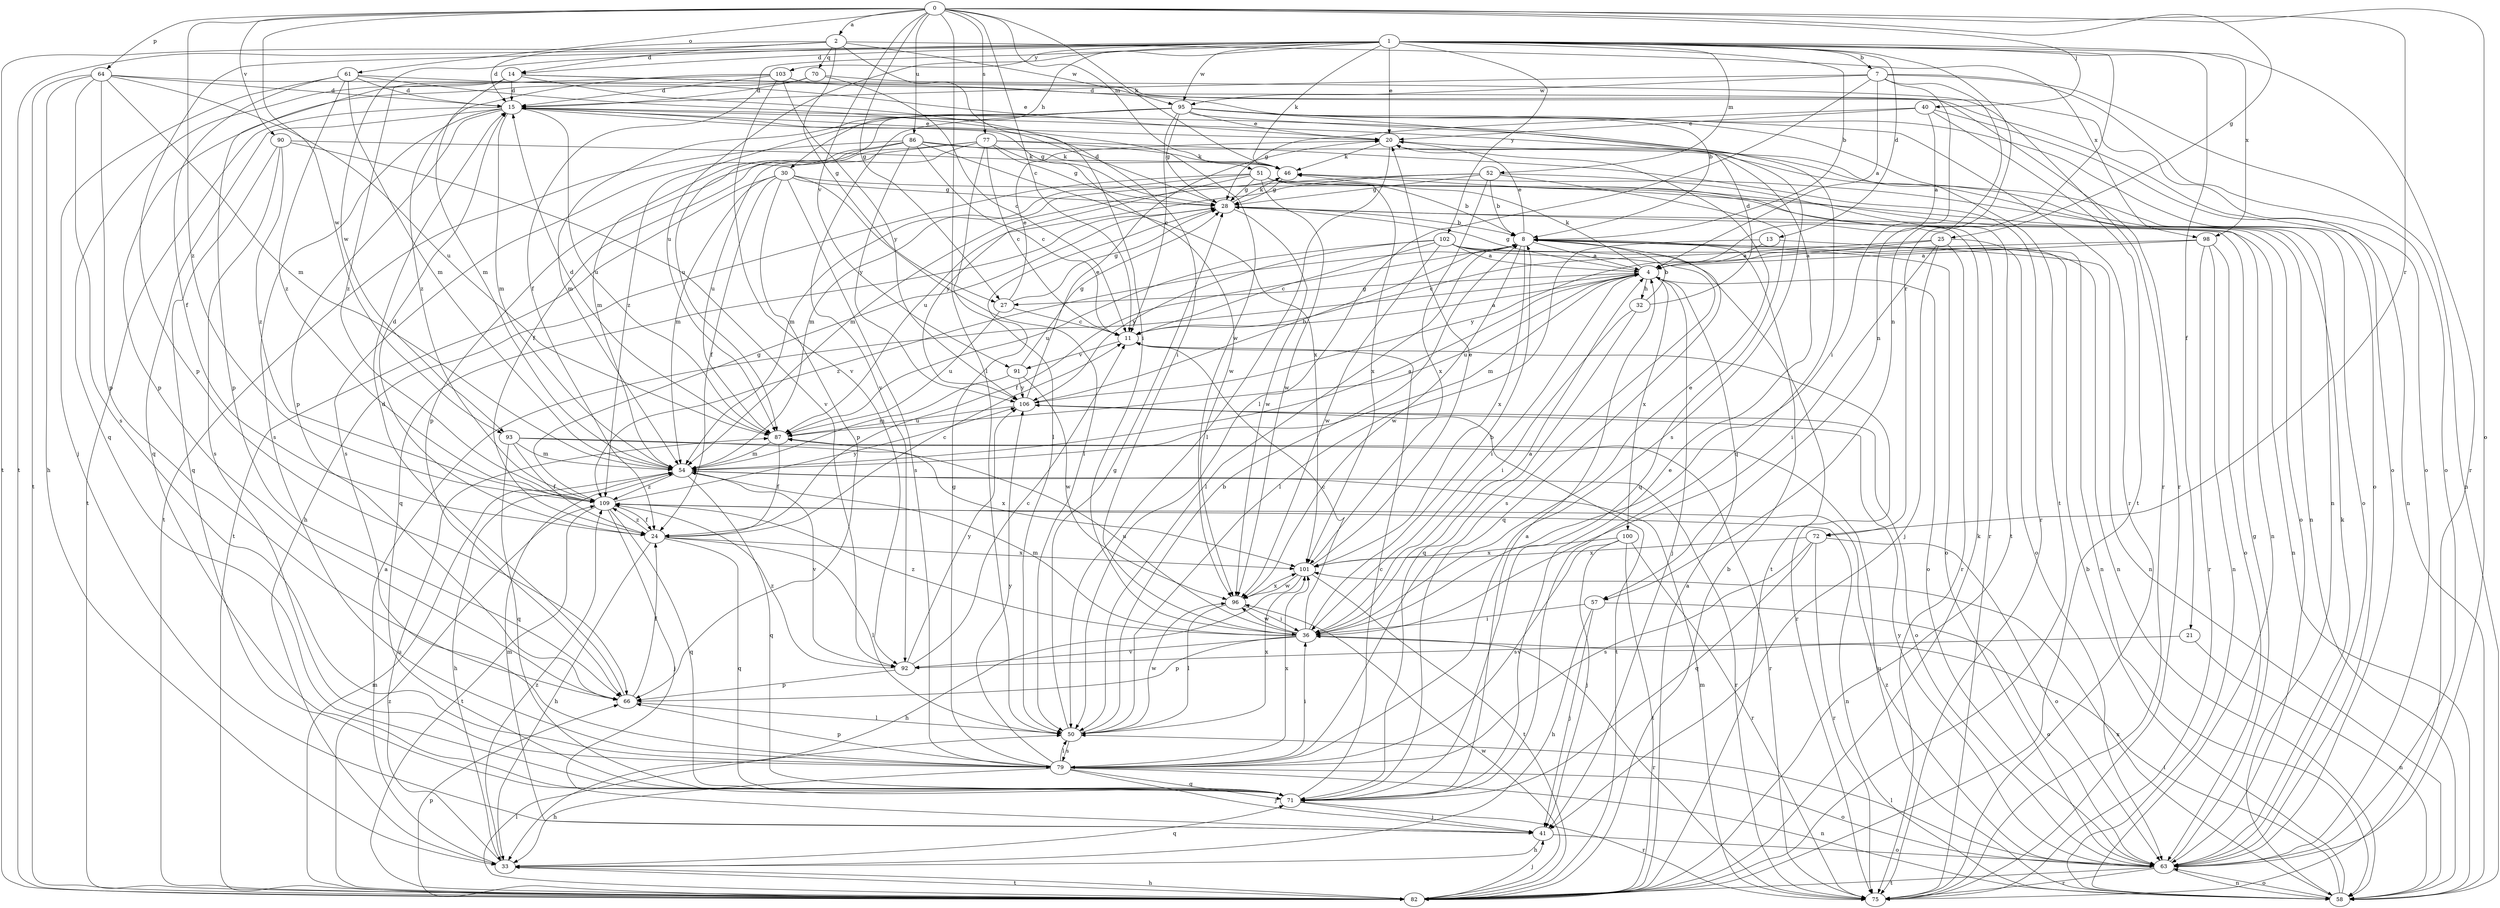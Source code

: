 strict digraph  {
0;
1;
2;
4;
7;
8;
11;
13;
14;
15;
20;
21;
24;
25;
27;
28;
30;
32;
33;
36;
40;
41;
46;
50;
51;
52;
54;
57;
58;
61;
63;
64;
66;
70;
71;
72;
75;
77;
79;
82;
86;
87;
90;
91;
92;
93;
95;
96;
98;
100;
101;
102;
103;
106;
109;
0 -> 2  [label=a];
0 -> 11  [label=c];
0 -> 25  [label=g];
0 -> 27  [label=g];
0 -> 40  [label=j];
0 -> 46  [label=k];
0 -> 50  [label=l];
0 -> 51  [label=m];
0 -> 61  [label=o];
0 -> 63  [label=o];
0 -> 64  [label=p];
0 -> 72  [label=r];
0 -> 77  [label=s];
0 -> 86  [label=u];
0 -> 90  [label=v];
0 -> 91  [label=v];
0 -> 93  [label=w];
0 -> 109  [label=z];
1 -> 7  [label=b];
1 -> 8  [label=b];
1 -> 13  [label=d];
1 -> 14  [label=d];
1 -> 20  [label=e];
1 -> 21  [label=f];
1 -> 24  [label=f];
1 -> 30  [label=h];
1 -> 46  [label=k];
1 -> 52  [label=m];
1 -> 57  [label=n];
1 -> 66  [label=p];
1 -> 72  [label=r];
1 -> 75  [label=r];
1 -> 82  [label=t];
1 -> 87  [label=u];
1 -> 93  [label=w];
1 -> 95  [label=w];
1 -> 98  [label=x];
1 -> 102  [label=y];
1 -> 103  [label=y];
2 -> 14  [label=d];
2 -> 15  [label=d];
2 -> 27  [label=g];
2 -> 36  [label=i];
2 -> 70  [label=q];
2 -> 82  [label=t];
2 -> 95  [label=w];
2 -> 98  [label=x];
4 -> 27  [label=g];
4 -> 28  [label=g];
4 -> 32  [label=h];
4 -> 36  [label=i];
4 -> 41  [label=j];
4 -> 46  [label=k];
4 -> 54  [label=m];
4 -> 63  [label=o];
4 -> 87  [label=u];
4 -> 100  [label=x];
7 -> 4  [label=a];
7 -> 15  [label=d];
7 -> 36  [label=i];
7 -> 50  [label=l];
7 -> 57  [label=n];
7 -> 58  [label=n];
7 -> 63  [label=o];
7 -> 95  [label=w];
8 -> 4  [label=a];
8 -> 20  [label=e];
8 -> 24  [label=f];
8 -> 50  [label=l];
8 -> 58  [label=n];
8 -> 63  [label=o];
8 -> 71  [label=q];
8 -> 96  [label=w];
8 -> 101  [label=x];
8 -> 109  [label=z];
11 -> 4  [label=a];
11 -> 75  [label=r];
11 -> 91  [label=v];
13 -> 4  [label=a];
13 -> 50  [label=l];
13 -> 58  [label=n];
14 -> 15  [label=d];
14 -> 36  [label=i];
14 -> 54  [label=m];
14 -> 63  [label=o];
14 -> 71  [label=q];
14 -> 75  [label=r];
14 -> 109  [label=z];
15 -> 20  [label=e];
15 -> 28  [label=g];
15 -> 54  [label=m];
15 -> 58  [label=n];
15 -> 66  [label=p];
15 -> 71  [label=q];
15 -> 79  [label=s];
15 -> 82  [label=t];
15 -> 87  [label=u];
20 -> 46  [label=k];
20 -> 50  [label=l];
20 -> 63  [label=o];
21 -> 58  [label=n];
21 -> 92  [label=v];
24 -> 11  [label=c];
24 -> 15  [label=d];
24 -> 33  [label=h];
24 -> 50  [label=l];
24 -> 71  [label=q];
24 -> 101  [label=x];
24 -> 109  [label=z];
25 -> 4  [label=a];
25 -> 11  [label=c];
25 -> 36  [label=i];
25 -> 41  [label=j];
25 -> 63  [label=o];
25 -> 75  [label=r];
27 -> 11  [label=c];
27 -> 20  [label=e];
27 -> 28  [label=g];
27 -> 87  [label=u];
28 -> 8  [label=b];
28 -> 15  [label=d];
28 -> 46  [label=k];
28 -> 58  [label=n];
28 -> 71  [label=q];
28 -> 96  [label=w];
30 -> 24  [label=f];
30 -> 28  [label=g];
30 -> 50  [label=l];
30 -> 54  [label=m];
30 -> 63  [label=o];
30 -> 66  [label=p];
30 -> 79  [label=s];
30 -> 82  [label=t];
32 -> 8  [label=b];
32 -> 15  [label=d];
32 -> 36  [label=i];
32 -> 71  [label=q];
33 -> 4  [label=a];
33 -> 71  [label=q];
33 -> 82  [label=t];
33 -> 87  [label=u];
33 -> 109  [label=z];
36 -> 4  [label=a];
36 -> 8  [label=b];
36 -> 11  [label=c];
36 -> 20  [label=e];
36 -> 54  [label=m];
36 -> 66  [label=p];
36 -> 75  [label=r];
36 -> 87  [label=u];
36 -> 92  [label=v];
36 -> 96  [label=w];
36 -> 109  [label=z];
40 -> 4  [label=a];
40 -> 20  [label=e];
40 -> 28  [label=g];
40 -> 58  [label=n];
40 -> 82  [label=t];
41 -> 33  [label=h];
41 -> 54  [label=m];
41 -> 63  [label=o];
46 -> 28  [label=g];
46 -> 54  [label=m];
50 -> 8  [label=b];
50 -> 28  [label=g];
50 -> 79  [label=s];
50 -> 96  [label=w];
50 -> 101  [label=x];
51 -> 8  [label=b];
51 -> 28  [label=g];
51 -> 33  [label=h];
51 -> 54  [label=m];
51 -> 58  [label=n];
51 -> 75  [label=r];
51 -> 96  [label=w];
51 -> 101  [label=x];
51 -> 106  [label=y];
52 -> 8  [label=b];
52 -> 28  [label=g];
52 -> 54  [label=m];
52 -> 71  [label=q];
52 -> 82  [label=t];
52 -> 87  [label=u];
52 -> 101  [label=x];
54 -> 4  [label=a];
54 -> 33  [label=h];
54 -> 71  [label=q];
54 -> 75  [label=r];
54 -> 92  [label=v];
54 -> 109  [label=z];
57 -> 33  [label=h];
57 -> 36  [label=i];
57 -> 41  [label=j];
57 -> 63  [label=o];
58 -> 8  [label=b];
58 -> 36  [label=i];
58 -> 63  [label=o];
58 -> 87  [label=u];
58 -> 101  [label=x];
61 -> 15  [label=d];
61 -> 20  [label=e];
61 -> 24  [label=f];
61 -> 41  [label=j];
61 -> 54  [label=m];
61 -> 96  [label=w];
61 -> 109  [label=z];
63 -> 28  [label=g];
63 -> 46  [label=k];
63 -> 50  [label=l];
63 -> 58  [label=n];
63 -> 75  [label=r];
63 -> 82  [label=t];
63 -> 106  [label=y];
63 -> 109  [label=z];
64 -> 15  [label=d];
64 -> 33  [label=h];
64 -> 54  [label=m];
64 -> 63  [label=o];
64 -> 66  [label=p];
64 -> 79  [label=s];
64 -> 82  [label=t];
64 -> 87  [label=u];
66 -> 15  [label=d];
66 -> 24  [label=f];
66 -> 50  [label=l];
70 -> 11  [label=c];
70 -> 15  [label=d];
70 -> 66  [label=p];
70 -> 75  [label=r];
71 -> 4  [label=a];
71 -> 11  [label=c];
71 -> 20  [label=e];
71 -> 41  [label=j];
71 -> 75  [label=r];
72 -> 63  [label=o];
72 -> 71  [label=q];
72 -> 75  [label=r];
72 -> 79  [label=s];
72 -> 101  [label=x];
75 -> 54  [label=m];
77 -> 11  [label=c];
77 -> 24  [label=f];
77 -> 28  [label=g];
77 -> 46  [label=k];
77 -> 50  [label=l];
77 -> 66  [label=p];
77 -> 75  [label=r];
77 -> 87  [label=u];
77 -> 96  [label=w];
79 -> 28  [label=g];
79 -> 33  [label=h];
79 -> 36  [label=i];
79 -> 41  [label=j];
79 -> 50  [label=l];
79 -> 58  [label=n];
79 -> 63  [label=o];
79 -> 66  [label=p];
79 -> 71  [label=q];
79 -> 101  [label=x];
79 -> 106  [label=y];
82 -> 4  [label=a];
82 -> 8  [label=b];
82 -> 33  [label=h];
82 -> 41  [label=j];
82 -> 46  [label=k];
82 -> 50  [label=l];
82 -> 54  [label=m];
82 -> 66  [label=p];
82 -> 96  [label=w];
82 -> 109  [label=z];
86 -> 11  [label=c];
86 -> 46  [label=k];
86 -> 54  [label=m];
86 -> 58  [label=n];
86 -> 79  [label=s];
86 -> 82  [label=t];
86 -> 101  [label=x];
86 -> 106  [label=y];
87 -> 15  [label=d];
87 -> 24  [label=f];
87 -> 54  [label=m];
90 -> 46  [label=k];
90 -> 71  [label=q];
90 -> 79  [label=s];
90 -> 92  [label=v];
90 -> 109  [label=z];
91 -> 28  [label=g];
91 -> 54  [label=m];
91 -> 96  [label=w];
91 -> 106  [label=y];
92 -> 11  [label=c];
92 -> 66  [label=p];
92 -> 106  [label=y];
92 -> 109  [label=z];
93 -> 24  [label=f];
93 -> 54  [label=m];
93 -> 71  [label=q];
93 -> 75  [label=r];
93 -> 101  [label=x];
95 -> 11  [label=c];
95 -> 20  [label=e];
95 -> 28  [label=g];
95 -> 54  [label=m];
95 -> 63  [label=o];
95 -> 71  [label=q];
95 -> 75  [label=r];
95 -> 79  [label=s];
95 -> 82  [label=t];
95 -> 87  [label=u];
95 -> 92  [label=v];
95 -> 109  [label=z];
96 -> 36  [label=i];
96 -> 50  [label=l];
96 -> 101  [label=x];
98 -> 4  [label=a];
98 -> 58  [label=n];
98 -> 63  [label=o];
98 -> 75  [label=r];
98 -> 106  [label=y];
100 -> 41  [label=j];
100 -> 75  [label=r];
100 -> 79  [label=s];
100 -> 82  [label=t];
100 -> 101  [label=x];
101 -> 20  [label=e];
101 -> 33  [label=h];
101 -> 82  [label=t];
101 -> 96  [label=w];
102 -> 4  [label=a];
102 -> 11  [label=c];
102 -> 58  [label=n];
102 -> 79  [label=s];
102 -> 82  [label=t];
102 -> 87  [label=u];
102 -> 96  [label=w];
102 -> 106  [label=y];
103 -> 8  [label=b];
103 -> 15  [label=d];
103 -> 66  [label=p];
103 -> 92  [label=v];
103 -> 106  [label=y];
103 -> 109  [label=z];
106 -> 8  [label=b];
106 -> 20  [label=e];
106 -> 63  [label=o];
106 -> 82  [label=t];
106 -> 87  [label=u];
109 -> 24  [label=f];
109 -> 28  [label=g];
109 -> 41  [label=j];
109 -> 58  [label=n];
109 -> 71  [label=q];
109 -> 82  [label=t];
109 -> 106  [label=y];
}
